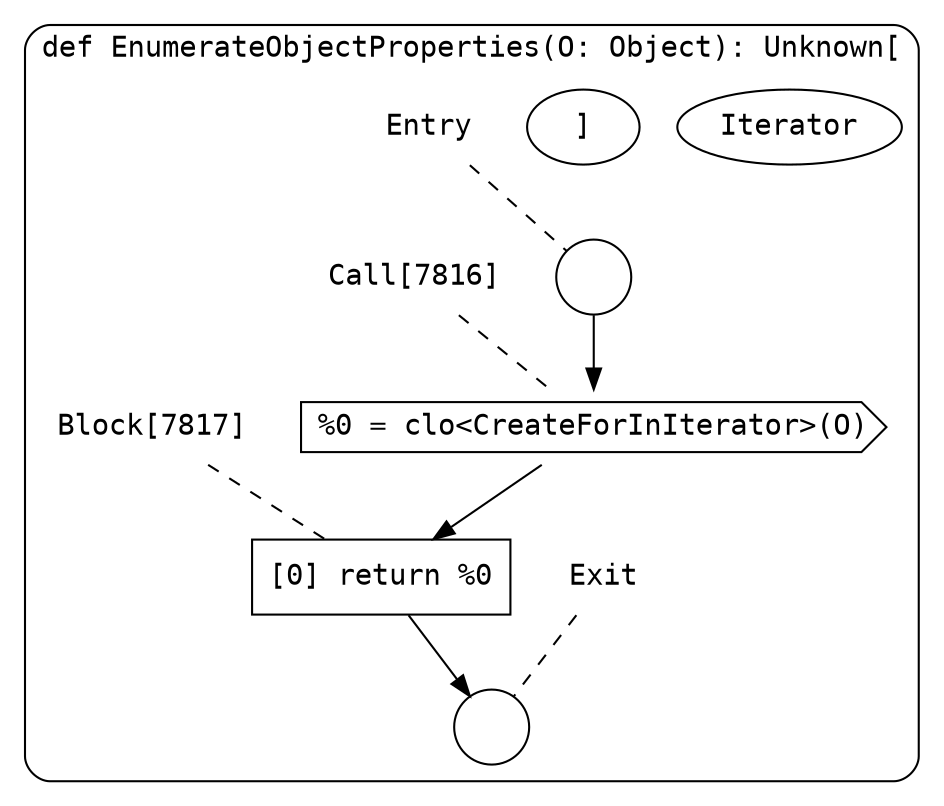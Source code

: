 digraph {
  graph [fontname = "Consolas"]
  node [fontname = "Consolas"]
  edge [fontname = "Consolas"]
  subgraph cluster1463 {
    label = "def EnumerateObjectProperties(O: Object): Unknown["Iterator"]"
    style = rounded
    cluster1463_entry_name [shape=none, label=<<font color="black">Entry</font>>]
    cluster1463_entry_name -> cluster1463_entry [arrowhead=none, color="black", style=dashed]
    cluster1463_entry [shape=circle label=" " color="black" fillcolor="white" style=filled]
    cluster1463_entry -> node7816 [color="black"]
    cluster1463_exit_name [shape=none, label=<<font color="black">Exit</font>>]
    cluster1463_exit_name -> cluster1463_exit [arrowhead=none, color="black", style=dashed]
    cluster1463_exit [shape=circle label=" " color="black" fillcolor="white" style=filled]
    node7816_name [shape=none, label=<<font color="black">Call[7816]</font>>]
    node7816_name -> node7816 [arrowhead=none, color="black", style=dashed]
    node7816 [shape=cds, label=<<font color="black">%0 = clo&lt;CreateForInIterator&gt;(O)</font>> color="black" fillcolor="white", style=filled]
    node7816 -> node7817 [color="black"]
    node7817_name [shape=none, label=<<font color="black">Block[7817]</font>>]
    node7817_name -> node7817 [arrowhead=none, color="black", style=dashed]
    node7817 [shape=box, label=<<font color="black">[0] return %0<BR ALIGN="LEFT"/></font>> color="black" fillcolor="white", style=filled]
    node7817 -> cluster1463_exit [color="black"]
  }
}